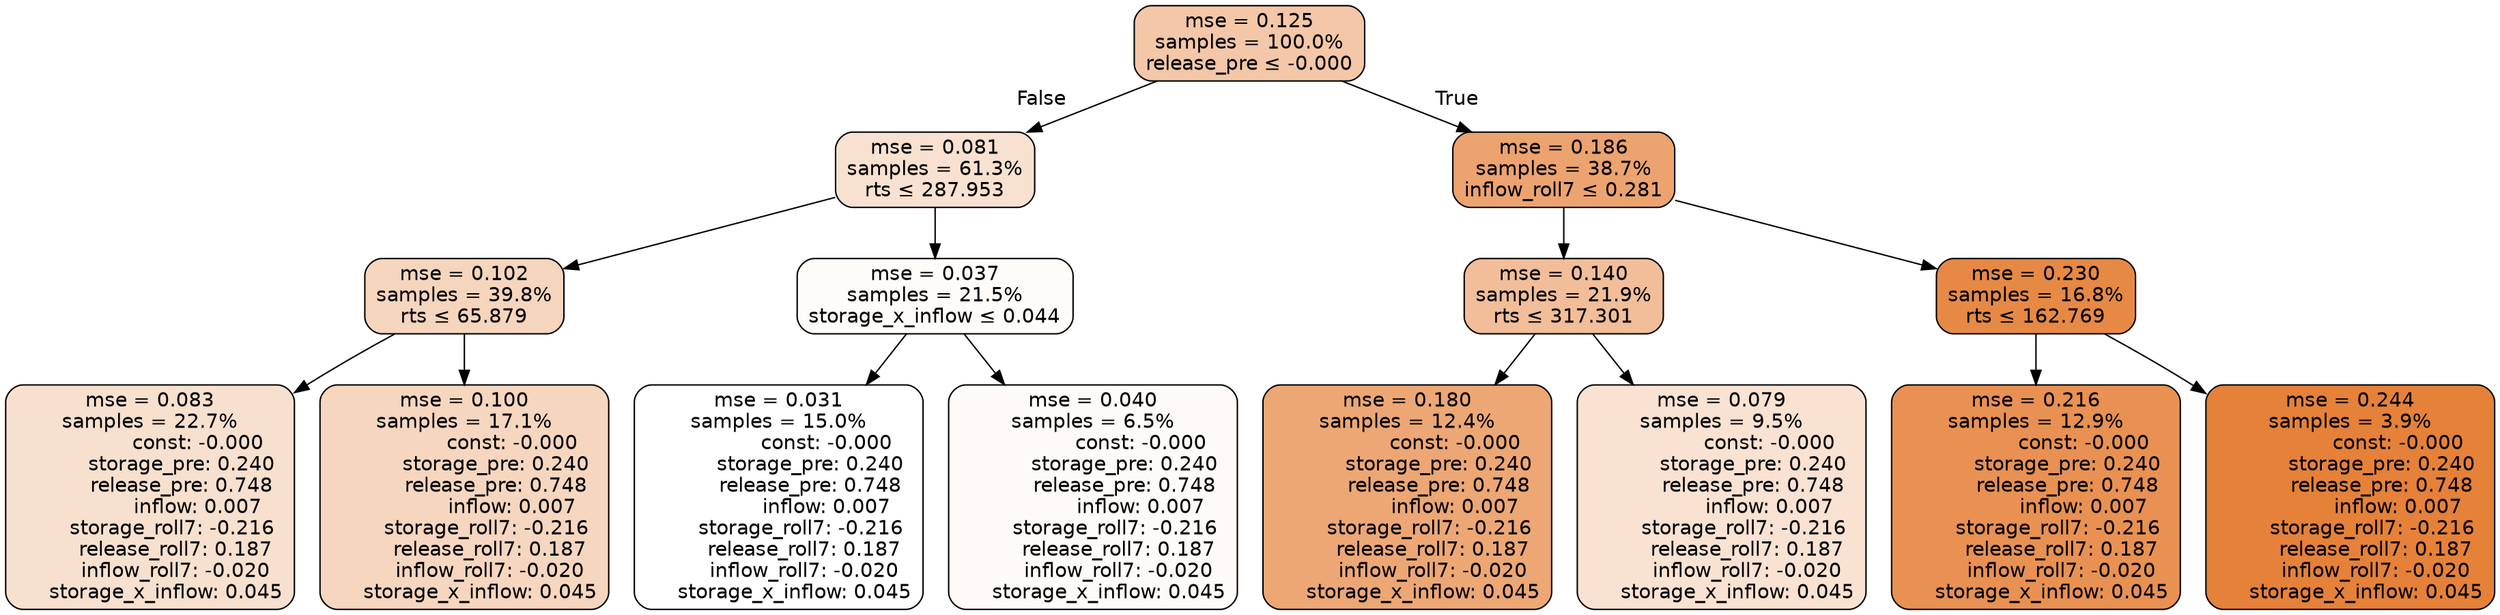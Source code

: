 digraph tree {
node [shape=rectangle, style="filled, rounded", color="black", fontname=helvetica] ;
edge [fontname=helvetica] ;
	"0" [label="mse = 0.125
samples = 100.0%
release_pre &le; -0.000", fillcolor="#f3c7a7"]
	"1" [label="mse = 0.081
samples = 61.3%
rts &le; 287.953", fillcolor="#f8e1d0"]
	"2" [label="mse = 0.102
samples = 39.8%
rts &le; 65.879", fillcolor="#f6d5bd"]
	"3" [label="mse = 0.083
samples = 22.7%
               const: -0.000
          storage_pre: 0.240
          release_pre: 0.748
               inflow: 0.007
       storage_roll7: -0.216
        release_roll7: 0.187
        inflow_roll7: -0.020
     storage_x_inflow: 0.045", fillcolor="#f8e0ce"]
	"4" [label="mse = 0.100
samples = 17.1%
               const: -0.000
          storage_pre: 0.240
          release_pre: 0.748
               inflow: 0.007
       storage_roll7: -0.216
        release_roll7: 0.187
        inflow_roll7: -0.020
     storage_x_inflow: 0.045", fillcolor="#f6d6bf"]
	"5" [label="mse = 0.037
samples = 21.5%
storage_x_inflow &le; 0.044", fillcolor="#fefbf9"]
	"6" [label="mse = 0.031
samples = 15.0%
               const: -0.000
          storage_pre: 0.240
          release_pre: 0.748
               inflow: 0.007
       storage_roll7: -0.216
        release_roll7: 0.187
        inflow_roll7: -0.020
     storage_x_inflow: 0.045", fillcolor="#ffffff"]
	"7" [label="mse = 0.040
samples = 6.5%
               const: -0.000
          storage_pre: 0.240
          release_pre: 0.748
               inflow: 0.007
       storage_roll7: -0.216
        release_roll7: 0.187
        inflow_roll7: -0.020
     storage_x_inflow: 0.045", fillcolor="#fdfaf7"]
	"8" [label="mse = 0.186
samples = 38.7%
inflow_roll7 &le; 0.281", fillcolor="#eca36f"]
	"9" [label="mse = 0.140
samples = 21.9%
rts &le; 317.301", fillcolor="#f1be99"]
	"10" [label="mse = 0.180
samples = 12.4%
               const: -0.000
          storage_pre: 0.240
          release_pre: 0.748
               inflow: 0.007
       storage_roll7: -0.216
        release_roll7: 0.187
        inflow_roll7: -0.020
     storage_x_inflow: 0.045", fillcolor="#eca774"]
	"11" [label="mse = 0.079
samples = 9.5%
               const: -0.000
          storage_pre: 0.240
          release_pre: 0.748
               inflow: 0.007
       storage_roll7: -0.216
        release_roll7: 0.187
        inflow_roll7: -0.020
     storage_x_inflow: 0.045", fillcolor="#f9e2d2"]
	"12" [label="mse = 0.230
samples = 16.8%
rts &le; 162.769", fillcolor="#e68945"]
	"13" [label="mse = 0.216
samples = 12.9%
               const: -0.000
          storage_pre: 0.240
          release_pre: 0.748
               inflow: 0.007
       storage_roll7: -0.216
        release_roll7: 0.187
        inflow_roll7: -0.020
     storage_x_inflow: 0.045", fillcolor="#e89152"]
	"14" [label="mse = 0.244
samples = 3.9%
               const: -0.000
          storage_pre: 0.240
          release_pre: 0.748
               inflow: 0.007
       storage_roll7: -0.216
        release_roll7: 0.187
        inflow_roll7: -0.020
     storage_x_inflow: 0.045", fillcolor="#e58139"]

	"0" -> "1" [labeldistance=2.5, labelangle=45, headlabel="False"]
	"1" -> "2"
	"2" -> "3"
	"2" -> "4"
	"1" -> "5"
	"5" -> "6"
	"5" -> "7"
	"0" -> "8" [labeldistance=2.5, labelangle=-45, headlabel="True"]
	"8" -> "9"
	"9" -> "10"
	"9" -> "11"
	"8" -> "12"
	"12" -> "13"
	"12" -> "14"
}